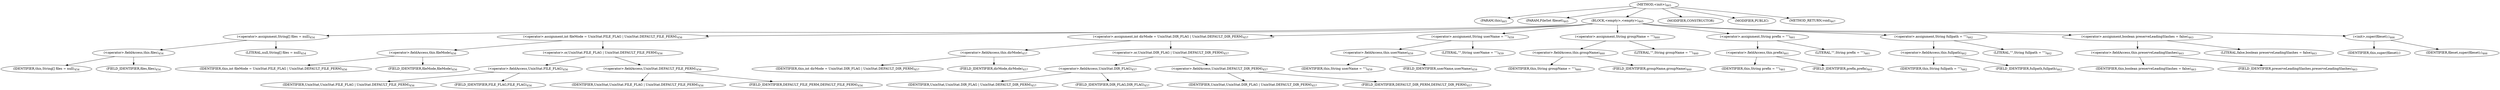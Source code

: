 digraph "&lt;init&gt;" {  
"1039" [label = <(METHOD,&lt;init&gt;)<SUB>465</SUB>> ]
"59" [label = <(PARAM,this)<SUB>465</SUB>> ]
"1040" [label = <(PARAM,FileSet fileset)<SUB>465</SUB>> ]
"1041" [label = <(BLOCK,&lt;empty&gt;,&lt;empty&gt;)<SUB>465</SUB>> ]
"1042" [label = <(&lt;operator&gt;.assignment,String[] files = null)<SUB>454</SUB>> ]
"1043" [label = <(&lt;operator&gt;.fieldAccess,this.files)<SUB>454</SUB>> ]
"1044" [label = <(IDENTIFIER,this,String[] files = null)<SUB>454</SUB>> ]
"1045" [label = <(FIELD_IDENTIFIER,files,files)<SUB>454</SUB>> ]
"1046" [label = <(LITERAL,null,String[] files = null)<SUB>454</SUB>> ]
"1047" [label = <(&lt;operator&gt;.assignment,int fileMode = UnixStat.FILE_FLAG | UnixStat.DEFAULT_FILE_PERM)<SUB>456</SUB>> ]
"1048" [label = <(&lt;operator&gt;.fieldAccess,this.fileMode)<SUB>456</SUB>> ]
"1049" [label = <(IDENTIFIER,this,int fileMode = UnixStat.FILE_FLAG | UnixStat.DEFAULT_FILE_PERM)<SUB>456</SUB>> ]
"1050" [label = <(FIELD_IDENTIFIER,fileMode,fileMode)<SUB>456</SUB>> ]
"1051" [label = <(&lt;operator&gt;.or,UnixStat.FILE_FLAG | UnixStat.DEFAULT_FILE_PERM)<SUB>456</SUB>> ]
"1052" [label = <(&lt;operator&gt;.fieldAccess,UnixStat.FILE_FLAG)<SUB>456</SUB>> ]
"1053" [label = <(IDENTIFIER,UnixStat,UnixStat.FILE_FLAG | UnixStat.DEFAULT_FILE_PERM)<SUB>456</SUB>> ]
"1054" [label = <(FIELD_IDENTIFIER,FILE_FLAG,FILE_FLAG)<SUB>456</SUB>> ]
"1055" [label = <(&lt;operator&gt;.fieldAccess,UnixStat.DEFAULT_FILE_PERM)<SUB>456</SUB>> ]
"1056" [label = <(IDENTIFIER,UnixStat,UnixStat.FILE_FLAG | UnixStat.DEFAULT_FILE_PERM)<SUB>456</SUB>> ]
"1057" [label = <(FIELD_IDENTIFIER,DEFAULT_FILE_PERM,DEFAULT_FILE_PERM)<SUB>456</SUB>> ]
"1058" [label = <(&lt;operator&gt;.assignment,int dirMode = UnixStat.DIR_FLAG | UnixStat.DEFAULT_DIR_PERM)<SUB>457</SUB>> ]
"1059" [label = <(&lt;operator&gt;.fieldAccess,this.dirMode)<SUB>457</SUB>> ]
"1060" [label = <(IDENTIFIER,this,int dirMode = UnixStat.DIR_FLAG | UnixStat.DEFAULT_DIR_PERM)<SUB>457</SUB>> ]
"1061" [label = <(FIELD_IDENTIFIER,dirMode,dirMode)<SUB>457</SUB>> ]
"1062" [label = <(&lt;operator&gt;.or,UnixStat.DIR_FLAG | UnixStat.DEFAULT_DIR_PERM)<SUB>457</SUB>> ]
"1063" [label = <(&lt;operator&gt;.fieldAccess,UnixStat.DIR_FLAG)<SUB>457</SUB>> ]
"1064" [label = <(IDENTIFIER,UnixStat,UnixStat.DIR_FLAG | UnixStat.DEFAULT_DIR_PERM)<SUB>457</SUB>> ]
"1065" [label = <(FIELD_IDENTIFIER,DIR_FLAG,DIR_FLAG)<SUB>457</SUB>> ]
"1066" [label = <(&lt;operator&gt;.fieldAccess,UnixStat.DEFAULT_DIR_PERM)<SUB>457</SUB>> ]
"1067" [label = <(IDENTIFIER,UnixStat,UnixStat.DIR_FLAG | UnixStat.DEFAULT_DIR_PERM)<SUB>457</SUB>> ]
"1068" [label = <(FIELD_IDENTIFIER,DEFAULT_DIR_PERM,DEFAULT_DIR_PERM)<SUB>457</SUB>> ]
"1069" [label = <(&lt;operator&gt;.assignment,String userName = &quot;&quot;)<SUB>459</SUB>> ]
"1070" [label = <(&lt;operator&gt;.fieldAccess,this.userName)<SUB>459</SUB>> ]
"1071" [label = <(IDENTIFIER,this,String userName = &quot;&quot;)<SUB>459</SUB>> ]
"1072" [label = <(FIELD_IDENTIFIER,userName,userName)<SUB>459</SUB>> ]
"1073" [label = <(LITERAL,&quot;&quot;,String userName = &quot;&quot;)<SUB>459</SUB>> ]
"1074" [label = <(&lt;operator&gt;.assignment,String groupName = &quot;&quot;)<SUB>460</SUB>> ]
"1075" [label = <(&lt;operator&gt;.fieldAccess,this.groupName)<SUB>460</SUB>> ]
"1076" [label = <(IDENTIFIER,this,String groupName = &quot;&quot;)<SUB>460</SUB>> ]
"1077" [label = <(FIELD_IDENTIFIER,groupName,groupName)<SUB>460</SUB>> ]
"1078" [label = <(LITERAL,&quot;&quot;,String groupName = &quot;&quot;)<SUB>460</SUB>> ]
"1079" [label = <(&lt;operator&gt;.assignment,String prefix = &quot;&quot;)<SUB>461</SUB>> ]
"1080" [label = <(&lt;operator&gt;.fieldAccess,this.prefix)<SUB>461</SUB>> ]
"1081" [label = <(IDENTIFIER,this,String prefix = &quot;&quot;)<SUB>461</SUB>> ]
"1082" [label = <(FIELD_IDENTIFIER,prefix,prefix)<SUB>461</SUB>> ]
"1083" [label = <(LITERAL,&quot;&quot;,String prefix = &quot;&quot;)<SUB>461</SUB>> ]
"1084" [label = <(&lt;operator&gt;.assignment,String fullpath = &quot;&quot;)<SUB>462</SUB>> ]
"1085" [label = <(&lt;operator&gt;.fieldAccess,this.fullpath)<SUB>462</SUB>> ]
"1086" [label = <(IDENTIFIER,this,String fullpath = &quot;&quot;)<SUB>462</SUB>> ]
"1087" [label = <(FIELD_IDENTIFIER,fullpath,fullpath)<SUB>462</SUB>> ]
"1088" [label = <(LITERAL,&quot;&quot;,String fullpath = &quot;&quot;)<SUB>462</SUB>> ]
"1089" [label = <(&lt;operator&gt;.assignment,boolean preserveLeadingSlashes = false)<SUB>463</SUB>> ]
"1090" [label = <(&lt;operator&gt;.fieldAccess,this.preserveLeadingSlashes)<SUB>463</SUB>> ]
"1091" [label = <(IDENTIFIER,this,boolean preserveLeadingSlashes = false)<SUB>463</SUB>> ]
"1092" [label = <(FIELD_IDENTIFIER,preserveLeadingSlashes,preserveLeadingSlashes)<SUB>463</SUB>> ]
"1093" [label = <(LITERAL,false,boolean preserveLeadingSlashes = false)<SUB>463</SUB>> ]
"1094" [label = <(&lt;init&gt;,super(fileset);)<SUB>466</SUB>> ]
"58" [label = <(IDENTIFIER,this,super(fileset);)> ]
"1095" [label = <(IDENTIFIER,fileset,super(fileset);)<SUB>466</SUB>> ]
"1096" [label = <(MODIFIER,CONSTRUCTOR)> ]
"1097" [label = <(MODIFIER,PUBLIC)> ]
"1098" [label = <(METHOD_RETURN,void)<SUB>467</SUB>> ]
  "1039" -> "59" 
  "1039" -> "1040" 
  "1039" -> "1041" 
  "1039" -> "1096" 
  "1039" -> "1097" 
  "1039" -> "1098" 
  "1041" -> "1042" 
  "1041" -> "1047" 
  "1041" -> "1058" 
  "1041" -> "1069" 
  "1041" -> "1074" 
  "1041" -> "1079" 
  "1041" -> "1084" 
  "1041" -> "1089" 
  "1041" -> "1094" 
  "1042" -> "1043" 
  "1042" -> "1046" 
  "1043" -> "1044" 
  "1043" -> "1045" 
  "1047" -> "1048" 
  "1047" -> "1051" 
  "1048" -> "1049" 
  "1048" -> "1050" 
  "1051" -> "1052" 
  "1051" -> "1055" 
  "1052" -> "1053" 
  "1052" -> "1054" 
  "1055" -> "1056" 
  "1055" -> "1057" 
  "1058" -> "1059" 
  "1058" -> "1062" 
  "1059" -> "1060" 
  "1059" -> "1061" 
  "1062" -> "1063" 
  "1062" -> "1066" 
  "1063" -> "1064" 
  "1063" -> "1065" 
  "1066" -> "1067" 
  "1066" -> "1068" 
  "1069" -> "1070" 
  "1069" -> "1073" 
  "1070" -> "1071" 
  "1070" -> "1072" 
  "1074" -> "1075" 
  "1074" -> "1078" 
  "1075" -> "1076" 
  "1075" -> "1077" 
  "1079" -> "1080" 
  "1079" -> "1083" 
  "1080" -> "1081" 
  "1080" -> "1082" 
  "1084" -> "1085" 
  "1084" -> "1088" 
  "1085" -> "1086" 
  "1085" -> "1087" 
  "1089" -> "1090" 
  "1089" -> "1093" 
  "1090" -> "1091" 
  "1090" -> "1092" 
  "1094" -> "58" 
  "1094" -> "1095" 
}
